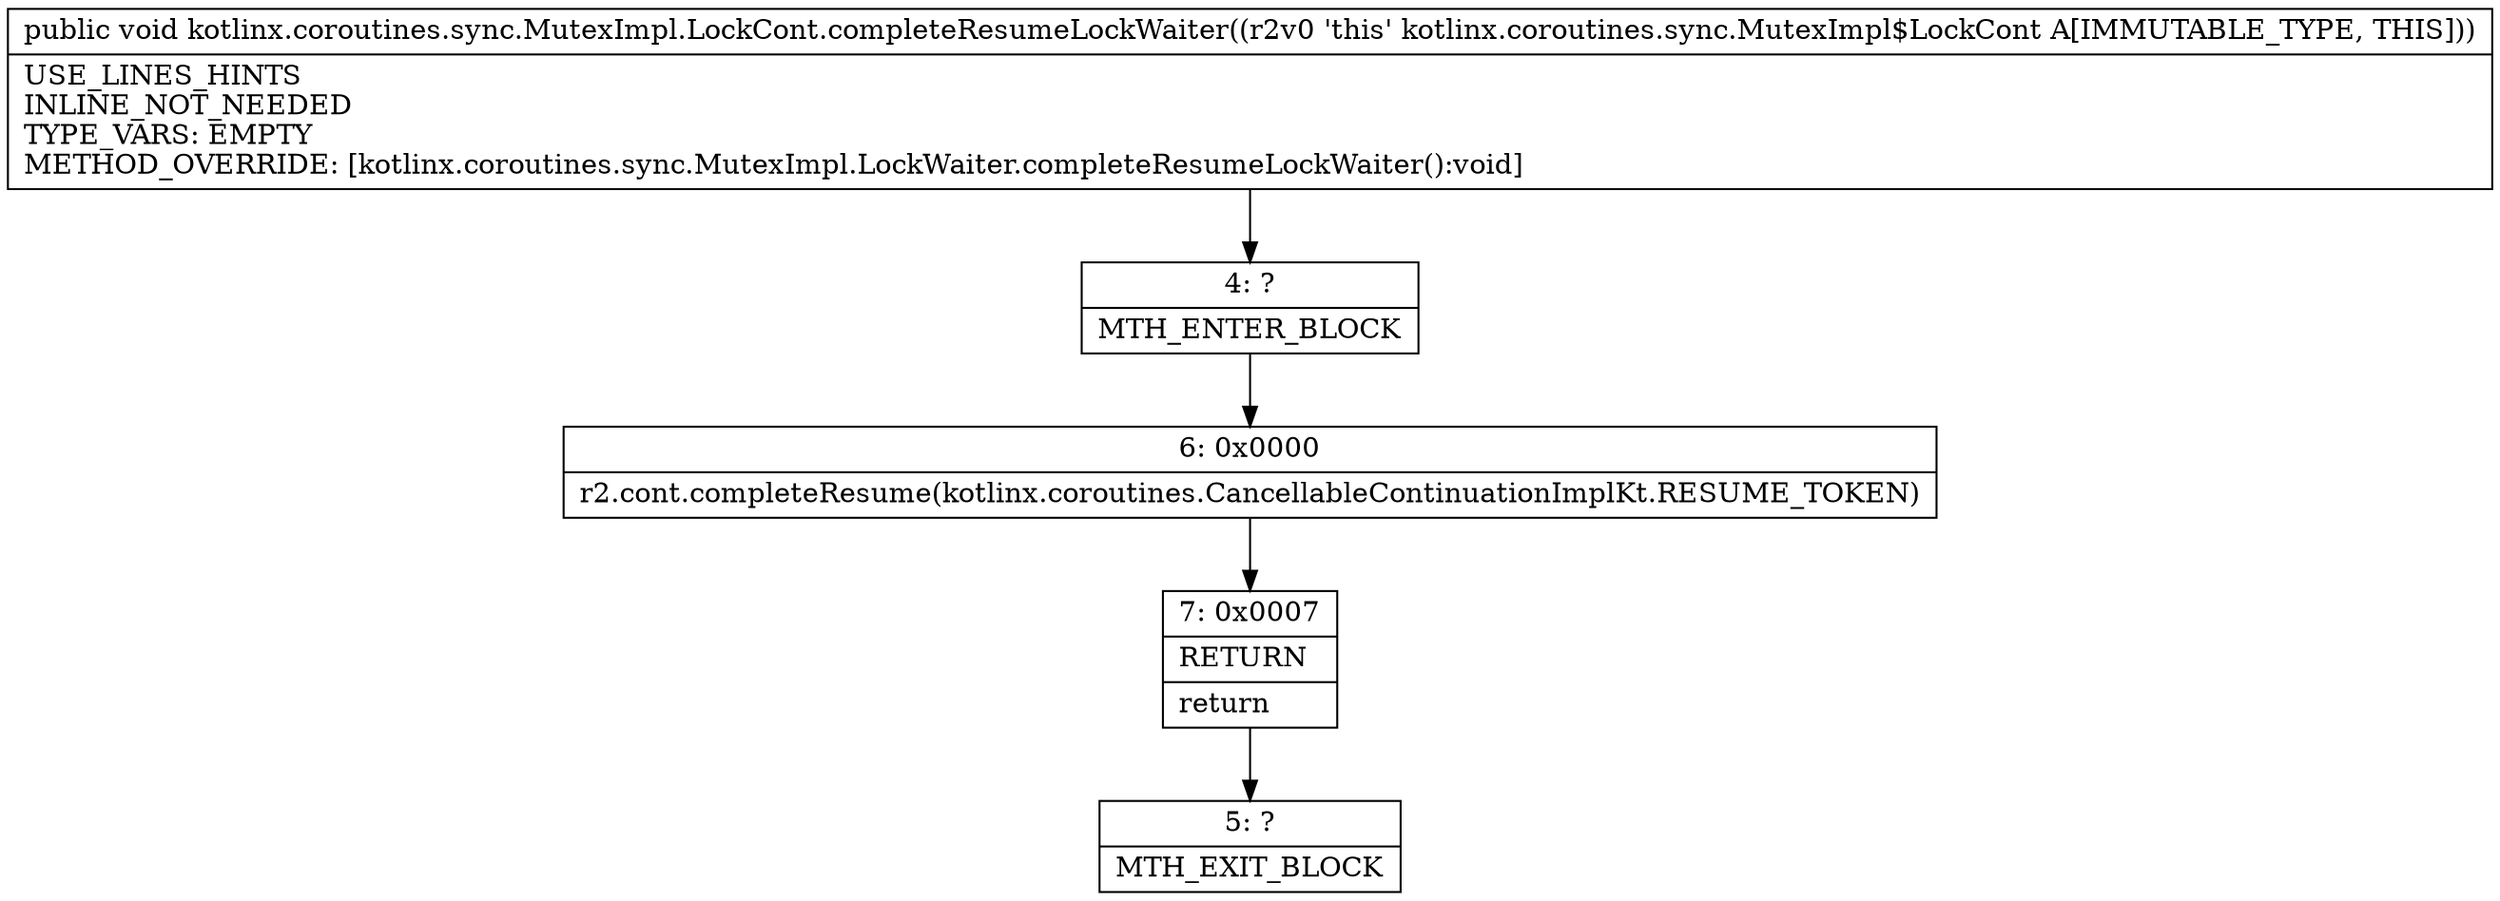 digraph "CFG forkotlinx.coroutines.sync.MutexImpl.LockCont.completeResumeLockWaiter()V" {
Node_4 [shape=record,label="{4\:\ ?|MTH_ENTER_BLOCK\l}"];
Node_6 [shape=record,label="{6\:\ 0x0000|r2.cont.completeResume(kotlinx.coroutines.CancellableContinuationImplKt.RESUME_TOKEN)\l}"];
Node_7 [shape=record,label="{7\:\ 0x0007|RETURN\l|return\l}"];
Node_5 [shape=record,label="{5\:\ ?|MTH_EXIT_BLOCK\l}"];
MethodNode[shape=record,label="{public void kotlinx.coroutines.sync.MutexImpl.LockCont.completeResumeLockWaiter((r2v0 'this' kotlinx.coroutines.sync.MutexImpl$LockCont A[IMMUTABLE_TYPE, THIS]))  | USE_LINES_HINTS\lINLINE_NOT_NEEDED\lTYPE_VARS: EMPTY\lMETHOD_OVERRIDE: [kotlinx.coroutines.sync.MutexImpl.LockWaiter.completeResumeLockWaiter():void]\l}"];
MethodNode -> Node_4;Node_4 -> Node_6;
Node_6 -> Node_7;
Node_7 -> Node_5;
}

